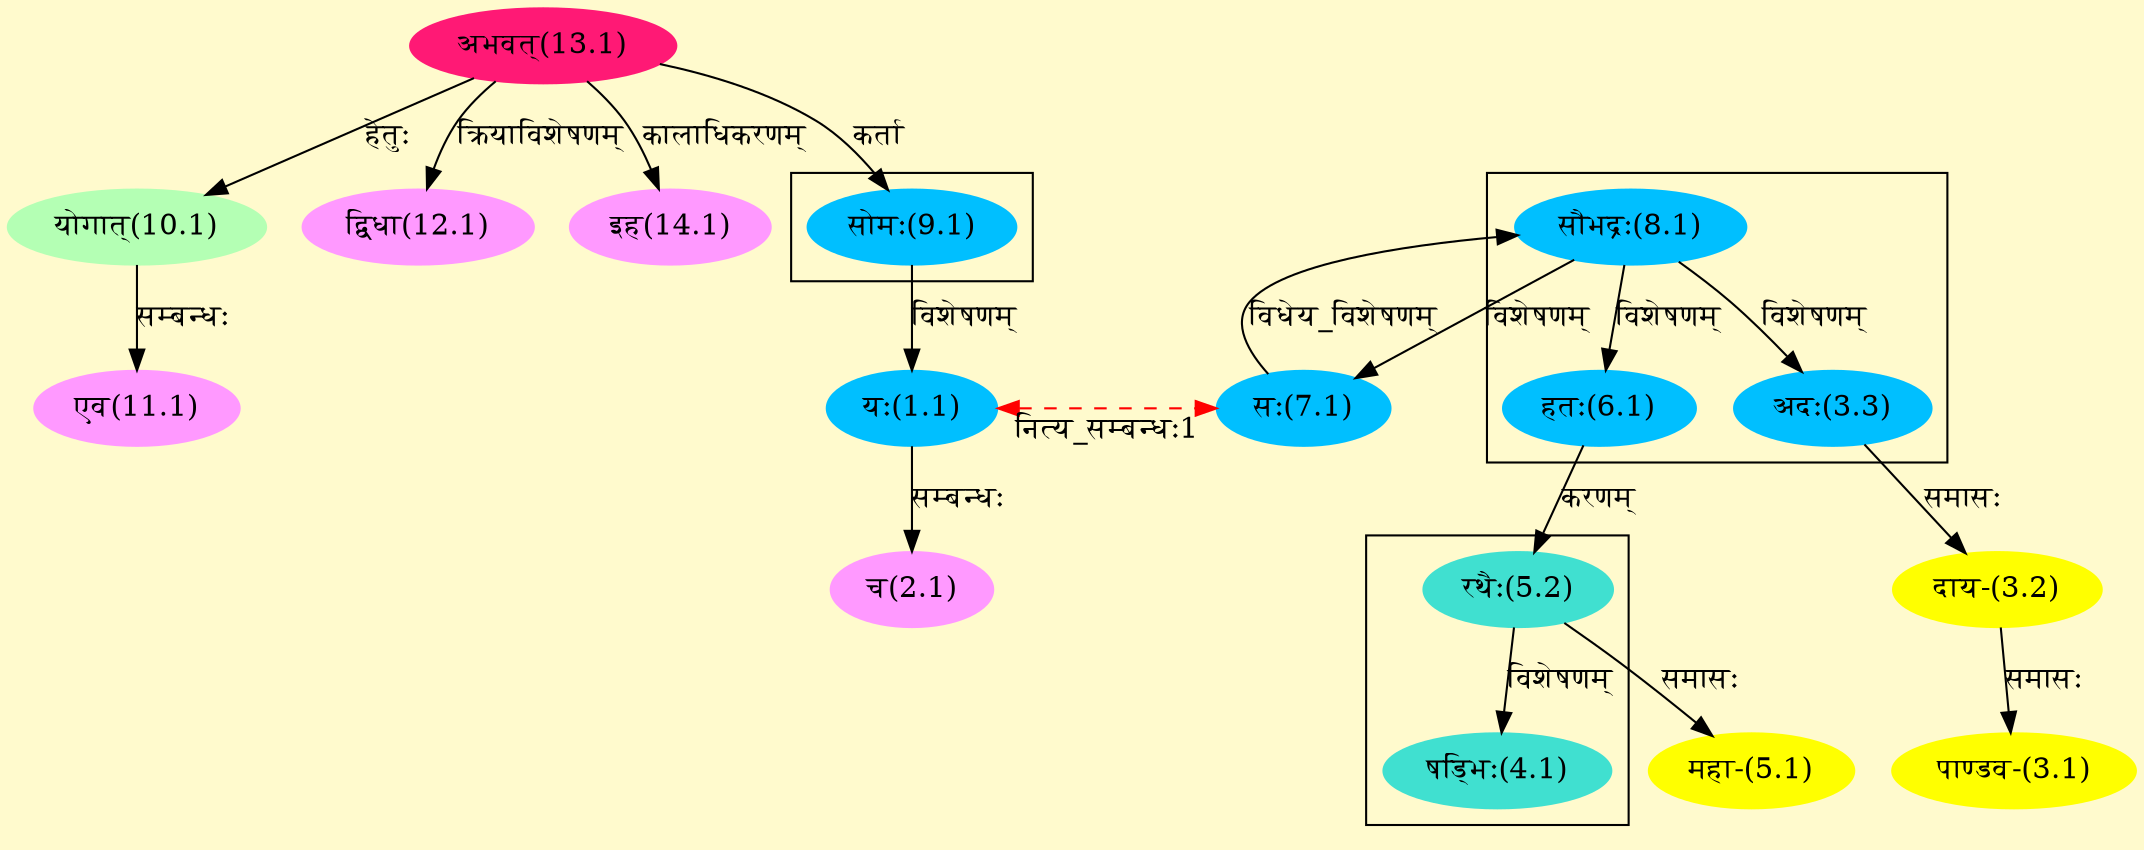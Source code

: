 digraph G{
rankdir=BT;
 compound=true;
 bgcolor="lemonchiffon1";

subgraph cluster_1{
Node1_1 [style=filled, color="#00BFFF" label = "यः(1.1)"]
Node9_1 [style=filled, color="#00BFFF" label = "सोमः(9.1)"]

}

subgraph cluster_2{
Node3_3 [style=filled, color="#00BFFF" label = "अदः(3.3)"]
Node8_1 [style=filled, color="#00BFFF" label = "सौभद्रः(8.1)"]
Node6_1 [style=filled, color="#00BFFF" label = "हतः(6.1)"]
Node7_1 [style=filled, color="#00BFFF" label = "सः(7.1)"]

}

subgraph cluster_3{
Node4_1 [style=filled, color="#40E0D0" label = "षड्भिः(4.1)"]
Node5_2 [style=filled, color="#40E0D0" label = "रथैः(5.2)"]

}
Node1_1 [style=filled, color="#00BFFF" label = "यः(1.1)"]
Node7_1 [style=filled, color="#00BFFF" label = "सः(7.1)"]
Node2_1 [style=filled, color="#FF99FF" label = "च(2.1)"]
Node3_1 [style=filled, color="#FFFF00" label = "पाण्डव-(3.1)"]
Node3_2 [style=filled, color="#FFFF00" label = "दाय-(3.2)"]
Node3_3 [style=filled, color="#00BFFF" label = "अदः(3.3)"]
Node5_1 [style=filled, color="#FFFF00" label = "महा-(5.1)"]
Node5_2 [style=filled, color="#40E0D0" label = "रथैः(5.2)"]
Node6_1 [style=filled, color="#00BFFF" label = "हतः(6.1)"]
Node8_1 [style=filled, color="#00BFFF" label = "सौभद्रः(8.1)"]
Node9_1 [style=filled, color="#00BFFF" label = "सोमः(9.1)"]
Node13_1 [style=filled, color="#FF1975" label = "अभवत्(13.1)"]
Node10_1 [style=filled, color="#B4FFB4" label = "योगात्(10.1)"]
Node11_1 [style=filled, color="#FF99FF" label = "एव(11.1)"]
Node12_1 [style=filled, color="#FF99FF" label = "द्विधा(12.1)"]
Node [style=filled, color="" label = "()"]
Node14_1 [style=filled, color="#FF99FF" label = "इह(14.1)"]
{rank = same; Node1_1; Node7_1;}
/* Start of Relations section */

Node1_1 -> Node9_1 [  label="विशेषणम्"  dir="back" ]
Node1_1 -> Node7_1 [ style=dashed color="red" label="नित्य_सम्बन्धः1"  dir="both" ]
Node2_1 -> Node1_1 [  label="सम्बन्धः"  dir="back" ]
Node3_1 -> Node3_2 [  label="समासः"  dir="back" ]
Node3_2 -> Node3_3 [  label="समासः"  dir="back" ]
Node3_3 -> Node8_1 [  label="विशेषणम्"  dir="back" ]
Node4_1 -> Node5_2 [  label="विशेषणम्"  dir="back" ]
Node5_1 -> Node5_2 [  label="समासः"  dir="back" ]
Node5_2 -> Node6_1 [  label="करणम्"  dir="back" ]
Node6_1 -> Node8_1 [  label="विशेषणम्"  dir="back" ]
Node7_1 -> Node8_1 [  label="विशेषणम्"  dir="back" ]
Node8_1 -> Node7_1 [  label="विधेय_विशेषणम्"  dir="back" ]
Node9_1 -> Node13_1 [  label="कर्ता"  dir="back" ]
Node10_1 -> Node13_1 [  label="हेतुः"  dir="back" ]
Node11_1 -> Node10_1 [  label="सम्बन्धः"  dir="back" ]
Node12_1 -> Node13_1 [  label="क्रियाविशेषणम्"  dir="back" ]
Node14_1 -> Node13_1 [  label="कालाधिकरणम्"  dir="back" ]
}
